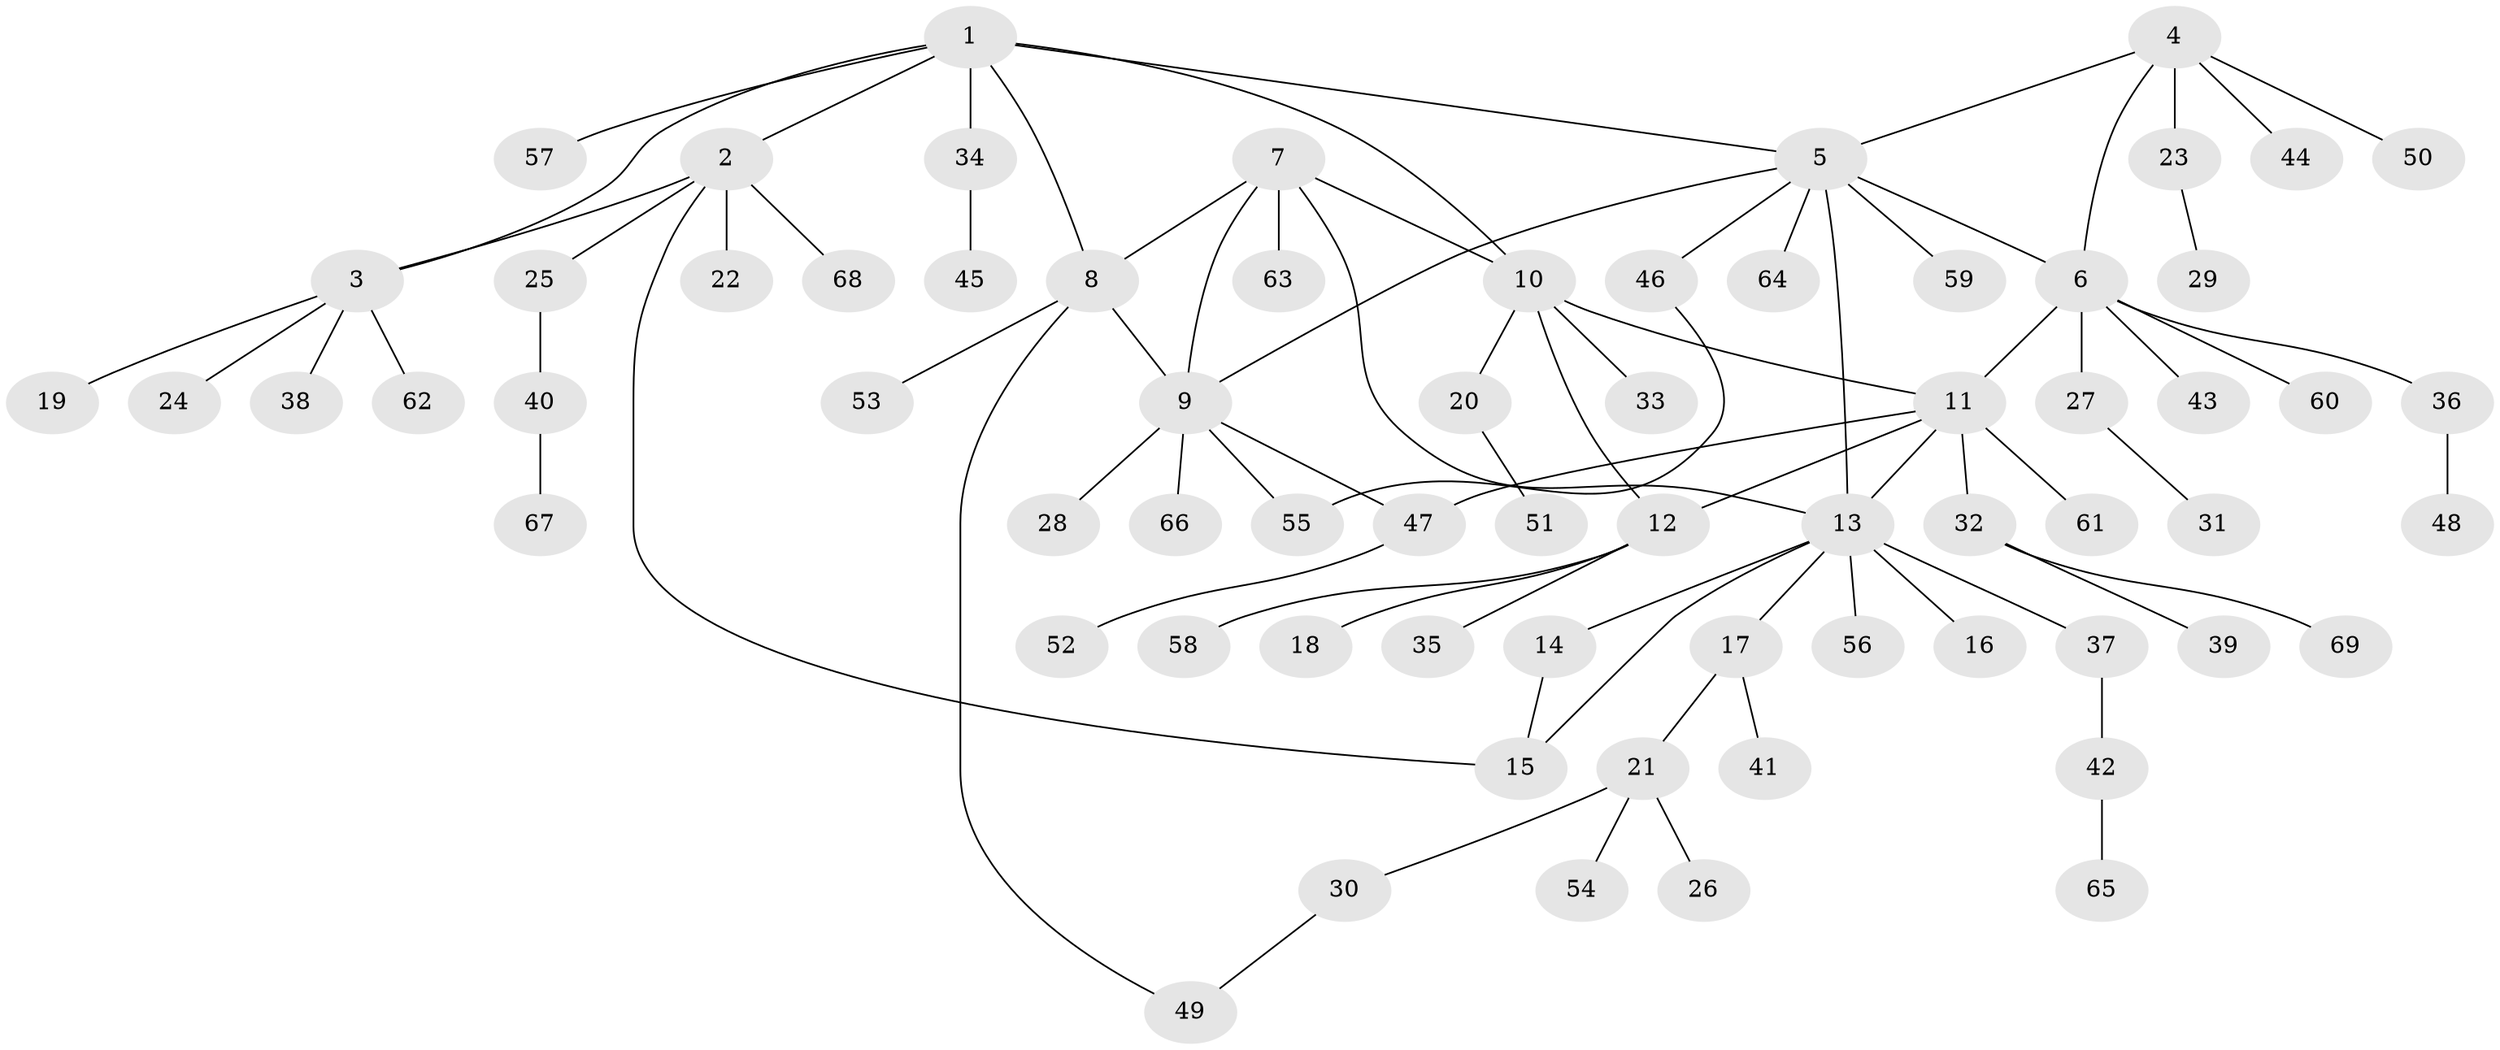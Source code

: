 // Generated by graph-tools (version 1.1) at 2025/26/03/09/25 03:26:33]
// undirected, 69 vertices, 82 edges
graph export_dot {
graph [start="1"]
  node [color=gray90,style=filled];
  1;
  2;
  3;
  4;
  5;
  6;
  7;
  8;
  9;
  10;
  11;
  12;
  13;
  14;
  15;
  16;
  17;
  18;
  19;
  20;
  21;
  22;
  23;
  24;
  25;
  26;
  27;
  28;
  29;
  30;
  31;
  32;
  33;
  34;
  35;
  36;
  37;
  38;
  39;
  40;
  41;
  42;
  43;
  44;
  45;
  46;
  47;
  48;
  49;
  50;
  51;
  52;
  53;
  54;
  55;
  56;
  57;
  58;
  59;
  60;
  61;
  62;
  63;
  64;
  65;
  66;
  67;
  68;
  69;
  1 -- 2;
  1 -- 3;
  1 -- 5;
  1 -- 8;
  1 -- 10;
  1 -- 34;
  1 -- 57;
  2 -- 3;
  2 -- 15;
  2 -- 22;
  2 -- 25;
  2 -- 68;
  3 -- 19;
  3 -- 24;
  3 -- 38;
  3 -- 62;
  4 -- 5;
  4 -- 6;
  4 -- 23;
  4 -- 44;
  4 -- 50;
  5 -- 6;
  5 -- 9;
  5 -- 13;
  5 -- 46;
  5 -- 59;
  5 -- 64;
  6 -- 11;
  6 -- 27;
  6 -- 36;
  6 -- 43;
  6 -- 60;
  7 -- 8;
  7 -- 9;
  7 -- 10;
  7 -- 13;
  7 -- 63;
  8 -- 9;
  8 -- 49;
  8 -- 53;
  9 -- 28;
  9 -- 47;
  9 -- 55;
  9 -- 66;
  10 -- 11;
  10 -- 12;
  10 -- 20;
  10 -- 33;
  11 -- 12;
  11 -- 13;
  11 -- 32;
  11 -- 47;
  11 -- 61;
  12 -- 18;
  12 -- 35;
  12 -- 58;
  13 -- 14;
  13 -- 15;
  13 -- 16;
  13 -- 17;
  13 -- 37;
  13 -- 56;
  14 -- 15;
  17 -- 21;
  17 -- 41;
  20 -- 51;
  21 -- 26;
  21 -- 30;
  21 -- 54;
  23 -- 29;
  25 -- 40;
  27 -- 31;
  30 -- 49;
  32 -- 39;
  32 -- 69;
  34 -- 45;
  36 -- 48;
  37 -- 42;
  40 -- 67;
  42 -- 65;
  46 -- 55;
  47 -- 52;
}
